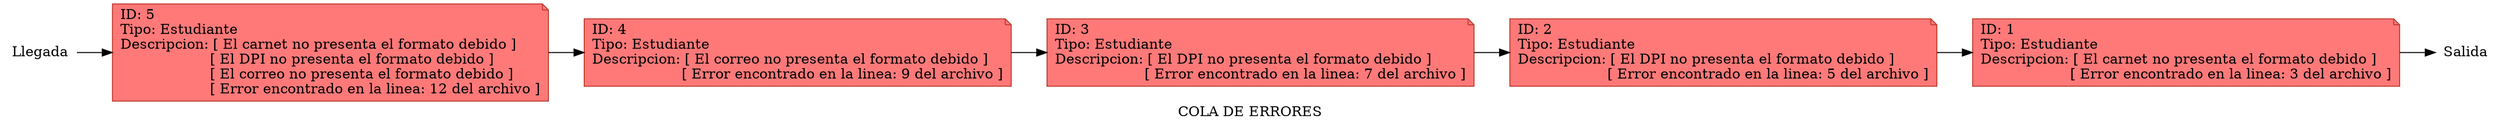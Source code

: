 digraph Errores {
 rankdir=LR;
 label="COLA DE ERRORES";
  node [shape = note, color="#c0392b", style=filled, fillcolor="#ff7979"];
N0[label="ID: 1 \lTipo: Estudiante \lDescripcion: [ El carnet no presenta el formato debido ]\l                    [ Error encontrado en la linea: 3 del archivo ]"];
N1[label="ID: 2 \lTipo: Estudiante \lDescripcion: [ El DPI no presenta el formato debido ]\l                    [ Error encontrado en la linea: 5 del archivo ]"];
N2[label="ID: 3 \lTipo: Estudiante \lDescripcion: [ El DPI no presenta el formato debido ]\l                    [ Error encontrado en la linea: 7 del archivo ]"];
N3[label="ID: 4 \lTipo: Estudiante \lDescripcion: [ El correo no presenta el formato debido ]\l                    [ Error encontrado en la linea: 9 del archivo ]"];
N4[label="ID: 5 \lTipo: Estudiante \lDescripcion: [ El carnet no presenta el formato debido ]\l                    [ El DPI no presenta el formato debido ]\l                    [ El correo no presenta el formato debido ]\l                    [ Error encontrado en la linea: 12 del archivo ]"];
aux[label="Salida", shape=none, style=none];
 aux1[label="Llegada", shape=none, style=none];
N1->N0;
N2->N1;
N3->N2;
N4->N3;
N0->aux; 
 aux1->N4;
}